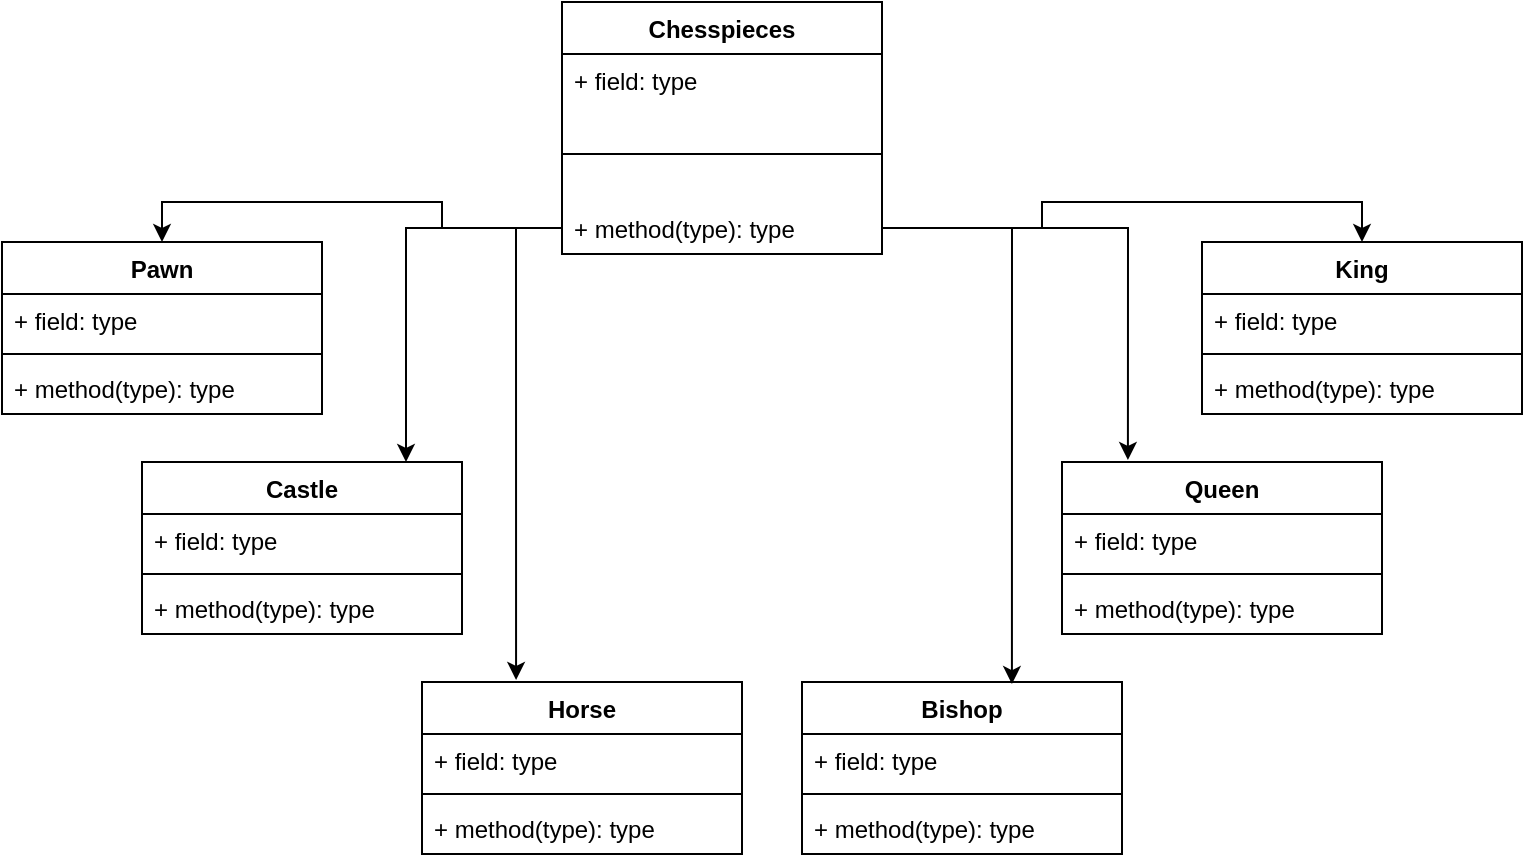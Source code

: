 <mxfile version="14.6.13" type="device"><diagram id="C5RBs43oDa-KdzZeNtuy" name="Page-1"><mxGraphModel dx="1422" dy="794" grid="1" gridSize="10" guides="1" tooltips="1" connect="1" arrows="1" fold="1" page="1" pageScale="1" pageWidth="827" pageHeight="1169" math="0" shadow="0"><root><mxCell id="WIyWlLk6GJQsqaUBKTNV-0"/><mxCell id="WIyWlLk6GJQsqaUBKTNV-1" parent="WIyWlLk6GJQsqaUBKTNV-0"/><mxCell id="O79X5aKm_b60-vNxpSAZ-0" value="Chesspieces" style="swimlane;fontStyle=1;align=center;verticalAlign=top;childLayout=stackLayout;horizontal=1;startSize=26;horizontalStack=0;resizeParent=1;resizeParentMax=0;resizeLast=0;collapsible=1;marginBottom=0;" vertex="1" parent="WIyWlLk6GJQsqaUBKTNV-1"><mxGeometry x="320" y="80" width="160" height="126" as="geometry"/></mxCell><mxCell id="O79X5aKm_b60-vNxpSAZ-1" value="+ field: type" style="text;strokeColor=none;fillColor=none;align=left;verticalAlign=top;spacingLeft=4;spacingRight=4;overflow=hidden;rotatable=0;points=[[0,0.5],[1,0.5]];portConstraint=eastwest;" vertex="1" parent="O79X5aKm_b60-vNxpSAZ-0"><mxGeometry y="26" width="160" height="26" as="geometry"/></mxCell><mxCell id="O79X5aKm_b60-vNxpSAZ-2" value="" style="line;strokeWidth=1;fillColor=none;align=left;verticalAlign=middle;spacingTop=-1;spacingLeft=3;spacingRight=3;rotatable=0;labelPosition=right;points=[];portConstraint=eastwest;" vertex="1" parent="O79X5aKm_b60-vNxpSAZ-0"><mxGeometry y="52" width="160" height="48" as="geometry"/></mxCell><mxCell id="O79X5aKm_b60-vNxpSAZ-3" value="+ method(type): type" style="text;strokeColor=none;fillColor=none;align=left;verticalAlign=top;spacingLeft=4;spacingRight=4;overflow=hidden;rotatable=0;points=[[0,0.5],[1,0.5]];portConstraint=eastwest;" vertex="1" parent="O79X5aKm_b60-vNxpSAZ-0"><mxGeometry y="100" width="160" height="26" as="geometry"/></mxCell><mxCell id="O79X5aKm_b60-vNxpSAZ-4" value="Pawn" style="swimlane;fontStyle=1;align=center;verticalAlign=top;childLayout=stackLayout;horizontal=1;startSize=26;horizontalStack=0;resizeParent=1;resizeParentMax=0;resizeLast=0;collapsible=1;marginBottom=0;" vertex="1" parent="WIyWlLk6GJQsqaUBKTNV-1"><mxGeometry x="40" y="200" width="160" height="86" as="geometry"/></mxCell><mxCell id="O79X5aKm_b60-vNxpSAZ-5" value="+ field: type" style="text;strokeColor=none;fillColor=none;align=left;verticalAlign=top;spacingLeft=4;spacingRight=4;overflow=hidden;rotatable=0;points=[[0,0.5],[1,0.5]];portConstraint=eastwest;" vertex="1" parent="O79X5aKm_b60-vNxpSAZ-4"><mxGeometry y="26" width="160" height="26" as="geometry"/></mxCell><mxCell id="O79X5aKm_b60-vNxpSAZ-6" value="" style="line;strokeWidth=1;fillColor=none;align=left;verticalAlign=middle;spacingTop=-1;spacingLeft=3;spacingRight=3;rotatable=0;labelPosition=right;points=[];portConstraint=eastwest;" vertex="1" parent="O79X5aKm_b60-vNxpSAZ-4"><mxGeometry y="52" width="160" height="8" as="geometry"/></mxCell><mxCell id="O79X5aKm_b60-vNxpSAZ-7" value="+ method(type): type" style="text;strokeColor=none;fillColor=none;align=left;verticalAlign=top;spacingLeft=4;spacingRight=4;overflow=hidden;rotatable=0;points=[[0,0.5],[1,0.5]];portConstraint=eastwest;" vertex="1" parent="O79X5aKm_b60-vNxpSAZ-4"><mxGeometry y="60" width="160" height="26" as="geometry"/></mxCell><mxCell id="O79X5aKm_b60-vNxpSAZ-8" value="Castle" style="swimlane;fontStyle=1;align=center;verticalAlign=top;childLayout=stackLayout;horizontal=1;startSize=26;horizontalStack=0;resizeParent=1;resizeParentMax=0;resizeLast=0;collapsible=1;marginBottom=0;" vertex="1" parent="WIyWlLk6GJQsqaUBKTNV-1"><mxGeometry x="110" y="310" width="160" height="86" as="geometry"/></mxCell><mxCell id="O79X5aKm_b60-vNxpSAZ-9" value="+ field: type" style="text;strokeColor=none;fillColor=none;align=left;verticalAlign=top;spacingLeft=4;spacingRight=4;overflow=hidden;rotatable=0;points=[[0,0.5],[1,0.5]];portConstraint=eastwest;" vertex="1" parent="O79X5aKm_b60-vNxpSAZ-8"><mxGeometry y="26" width="160" height="26" as="geometry"/></mxCell><mxCell id="O79X5aKm_b60-vNxpSAZ-10" value="" style="line;strokeWidth=1;fillColor=none;align=left;verticalAlign=middle;spacingTop=-1;spacingLeft=3;spacingRight=3;rotatable=0;labelPosition=right;points=[];portConstraint=eastwest;" vertex="1" parent="O79X5aKm_b60-vNxpSAZ-8"><mxGeometry y="52" width="160" height="8" as="geometry"/></mxCell><mxCell id="O79X5aKm_b60-vNxpSAZ-11" value="+ method(type): type" style="text;strokeColor=none;fillColor=none;align=left;verticalAlign=top;spacingLeft=4;spacingRight=4;overflow=hidden;rotatable=0;points=[[0,0.5],[1,0.5]];portConstraint=eastwest;" vertex="1" parent="O79X5aKm_b60-vNxpSAZ-8"><mxGeometry y="60" width="160" height="26" as="geometry"/></mxCell><mxCell id="O79X5aKm_b60-vNxpSAZ-12" value="King" style="swimlane;fontStyle=1;align=center;verticalAlign=top;childLayout=stackLayout;horizontal=1;startSize=26;horizontalStack=0;resizeParent=1;resizeParentMax=0;resizeLast=0;collapsible=1;marginBottom=0;" vertex="1" parent="WIyWlLk6GJQsqaUBKTNV-1"><mxGeometry x="640" y="200" width="160" height="86" as="geometry"/></mxCell><mxCell id="O79X5aKm_b60-vNxpSAZ-13" value="+ field: type" style="text;strokeColor=none;fillColor=none;align=left;verticalAlign=top;spacingLeft=4;spacingRight=4;overflow=hidden;rotatable=0;points=[[0,0.5],[1,0.5]];portConstraint=eastwest;" vertex="1" parent="O79X5aKm_b60-vNxpSAZ-12"><mxGeometry y="26" width="160" height="26" as="geometry"/></mxCell><mxCell id="O79X5aKm_b60-vNxpSAZ-14" value="" style="line;strokeWidth=1;fillColor=none;align=left;verticalAlign=middle;spacingTop=-1;spacingLeft=3;spacingRight=3;rotatable=0;labelPosition=right;points=[];portConstraint=eastwest;" vertex="1" parent="O79X5aKm_b60-vNxpSAZ-12"><mxGeometry y="52" width="160" height="8" as="geometry"/></mxCell><mxCell id="O79X5aKm_b60-vNxpSAZ-15" value="+ method(type): type" style="text;strokeColor=none;fillColor=none;align=left;verticalAlign=top;spacingLeft=4;spacingRight=4;overflow=hidden;rotatable=0;points=[[0,0.5],[1,0.5]];portConstraint=eastwest;" vertex="1" parent="O79X5aKm_b60-vNxpSAZ-12"><mxGeometry y="60" width="160" height="26" as="geometry"/></mxCell><mxCell id="O79X5aKm_b60-vNxpSAZ-16" value="Queen" style="swimlane;fontStyle=1;align=center;verticalAlign=top;childLayout=stackLayout;horizontal=1;startSize=26;horizontalStack=0;resizeParent=1;resizeParentMax=0;resizeLast=0;collapsible=1;marginBottom=0;" vertex="1" parent="WIyWlLk6GJQsqaUBKTNV-1"><mxGeometry x="570" y="310" width="160" height="86" as="geometry"/></mxCell><mxCell id="O79X5aKm_b60-vNxpSAZ-17" value="+ field: type" style="text;strokeColor=none;fillColor=none;align=left;verticalAlign=top;spacingLeft=4;spacingRight=4;overflow=hidden;rotatable=0;points=[[0,0.5],[1,0.5]];portConstraint=eastwest;" vertex="1" parent="O79X5aKm_b60-vNxpSAZ-16"><mxGeometry y="26" width="160" height="26" as="geometry"/></mxCell><mxCell id="O79X5aKm_b60-vNxpSAZ-18" value="" style="line;strokeWidth=1;fillColor=none;align=left;verticalAlign=middle;spacingTop=-1;spacingLeft=3;spacingRight=3;rotatable=0;labelPosition=right;points=[];portConstraint=eastwest;" vertex="1" parent="O79X5aKm_b60-vNxpSAZ-16"><mxGeometry y="52" width="160" height="8" as="geometry"/></mxCell><mxCell id="O79X5aKm_b60-vNxpSAZ-19" value="+ method(type): type" style="text;strokeColor=none;fillColor=none;align=left;verticalAlign=top;spacingLeft=4;spacingRight=4;overflow=hidden;rotatable=0;points=[[0,0.5],[1,0.5]];portConstraint=eastwest;" vertex="1" parent="O79X5aKm_b60-vNxpSAZ-16"><mxGeometry y="60" width="160" height="26" as="geometry"/></mxCell><mxCell id="O79X5aKm_b60-vNxpSAZ-20" value="Horse" style="swimlane;fontStyle=1;align=center;verticalAlign=top;childLayout=stackLayout;horizontal=1;startSize=26;horizontalStack=0;resizeParent=1;resizeParentMax=0;resizeLast=0;collapsible=1;marginBottom=0;" vertex="1" parent="WIyWlLk6GJQsqaUBKTNV-1"><mxGeometry x="250" y="420" width="160" height="86" as="geometry"/></mxCell><mxCell id="O79X5aKm_b60-vNxpSAZ-21" value="+ field: type" style="text;strokeColor=none;fillColor=none;align=left;verticalAlign=top;spacingLeft=4;spacingRight=4;overflow=hidden;rotatable=0;points=[[0,0.5],[1,0.5]];portConstraint=eastwest;" vertex="1" parent="O79X5aKm_b60-vNxpSAZ-20"><mxGeometry y="26" width="160" height="26" as="geometry"/></mxCell><mxCell id="O79X5aKm_b60-vNxpSAZ-22" value="" style="line;strokeWidth=1;fillColor=none;align=left;verticalAlign=middle;spacingTop=-1;spacingLeft=3;spacingRight=3;rotatable=0;labelPosition=right;points=[];portConstraint=eastwest;" vertex="1" parent="O79X5aKm_b60-vNxpSAZ-20"><mxGeometry y="52" width="160" height="8" as="geometry"/></mxCell><mxCell id="O79X5aKm_b60-vNxpSAZ-23" value="+ method(type): type" style="text;strokeColor=none;fillColor=none;align=left;verticalAlign=top;spacingLeft=4;spacingRight=4;overflow=hidden;rotatable=0;points=[[0,0.5],[1,0.5]];portConstraint=eastwest;" vertex="1" parent="O79X5aKm_b60-vNxpSAZ-20"><mxGeometry y="60" width="160" height="26" as="geometry"/></mxCell><mxCell id="O79X5aKm_b60-vNxpSAZ-24" value="Bishop" style="swimlane;fontStyle=1;align=center;verticalAlign=top;childLayout=stackLayout;horizontal=1;startSize=26;horizontalStack=0;resizeParent=1;resizeParentMax=0;resizeLast=0;collapsible=1;marginBottom=0;" vertex="1" parent="WIyWlLk6GJQsqaUBKTNV-1"><mxGeometry x="440" y="420" width="160" height="86" as="geometry"/></mxCell><mxCell id="O79X5aKm_b60-vNxpSAZ-25" value="+ field: type" style="text;strokeColor=none;fillColor=none;align=left;verticalAlign=top;spacingLeft=4;spacingRight=4;overflow=hidden;rotatable=0;points=[[0,0.5],[1,0.5]];portConstraint=eastwest;" vertex="1" parent="O79X5aKm_b60-vNxpSAZ-24"><mxGeometry y="26" width="160" height="26" as="geometry"/></mxCell><mxCell id="O79X5aKm_b60-vNxpSAZ-26" value="" style="line;strokeWidth=1;fillColor=none;align=left;verticalAlign=middle;spacingTop=-1;spacingLeft=3;spacingRight=3;rotatable=0;labelPosition=right;points=[];portConstraint=eastwest;" vertex="1" parent="O79X5aKm_b60-vNxpSAZ-24"><mxGeometry y="52" width="160" height="8" as="geometry"/></mxCell><mxCell id="O79X5aKm_b60-vNxpSAZ-27" value="+ method(type): type" style="text;strokeColor=none;fillColor=none;align=left;verticalAlign=top;spacingLeft=4;spacingRight=4;overflow=hidden;rotatable=0;points=[[0,0.5],[1,0.5]];portConstraint=eastwest;" vertex="1" parent="O79X5aKm_b60-vNxpSAZ-24"><mxGeometry y="60" width="160" height="26" as="geometry"/></mxCell><mxCell id="O79X5aKm_b60-vNxpSAZ-28" style="edgeStyle=orthogonalEdgeStyle;rounded=0;orthogonalLoop=1;jettySize=auto;html=1;entryX=0.5;entryY=0;entryDx=0;entryDy=0;" edge="1" parent="WIyWlLk6GJQsqaUBKTNV-1" source="O79X5aKm_b60-vNxpSAZ-3" target="O79X5aKm_b60-vNxpSAZ-4"><mxGeometry relative="1" as="geometry"/></mxCell><mxCell id="O79X5aKm_b60-vNxpSAZ-29" style="edgeStyle=orthogonalEdgeStyle;rounded=0;orthogonalLoop=1;jettySize=auto;html=1;entryX=0.825;entryY=0;entryDx=0;entryDy=0;entryPerimeter=0;" edge="1" parent="WIyWlLk6GJQsqaUBKTNV-1" source="O79X5aKm_b60-vNxpSAZ-3" target="O79X5aKm_b60-vNxpSAZ-8"><mxGeometry relative="1" as="geometry"/></mxCell><mxCell id="O79X5aKm_b60-vNxpSAZ-30" style="edgeStyle=orthogonalEdgeStyle;rounded=0;orthogonalLoop=1;jettySize=auto;html=1;entryX=0.294;entryY=-0.012;entryDx=0;entryDy=0;entryPerimeter=0;" edge="1" parent="WIyWlLk6GJQsqaUBKTNV-1" source="O79X5aKm_b60-vNxpSAZ-3" target="O79X5aKm_b60-vNxpSAZ-20"><mxGeometry relative="1" as="geometry"/></mxCell><mxCell id="O79X5aKm_b60-vNxpSAZ-31" style="edgeStyle=orthogonalEdgeStyle;rounded=0;orthogonalLoop=1;jettySize=auto;html=1;entryX=0.5;entryY=0;entryDx=0;entryDy=0;" edge="1" parent="WIyWlLk6GJQsqaUBKTNV-1" source="O79X5aKm_b60-vNxpSAZ-3" target="O79X5aKm_b60-vNxpSAZ-12"><mxGeometry relative="1" as="geometry"/></mxCell><mxCell id="O79X5aKm_b60-vNxpSAZ-32" style="edgeStyle=orthogonalEdgeStyle;rounded=0;orthogonalLoop=1;jettySize=auto;html=1;entryX=0.206;entryY=-0.012;entryDx=0;entryDy=0;entryPerimeter=0;" edge="1" parent="WIyWlLk6GJQsqaUBKTNV-1" source="O79X5aKm_b60-vNxpSAZ-3" target="O79X5aKm_b60-vNxpSAZ-16"><mxGeometry relative="1" as="geometry"/></mxCell><mxCell id="O79X5aKm_b60-vNxpSAZ-33" style="edgeStyle=orthogonalEdgeStyle;rounded=0;orthogonalLoop=1;jettySize=auto;html=1;entryX=0.656;entryY=0.012;entryDx=0;entryDy=0;entryPerimeter=0;" edge="1" parent="WIyWlLk6GJQsqaUBKTNV-1" source="O79X5aKm_b60-vNxpSAZ-3" target="O79X5aKm_b60-vNxpSAZ-24"><mxGeometry relative="1" as="geometry"/></mxCell></root></mxGraphModel></diagram></mxfile>
